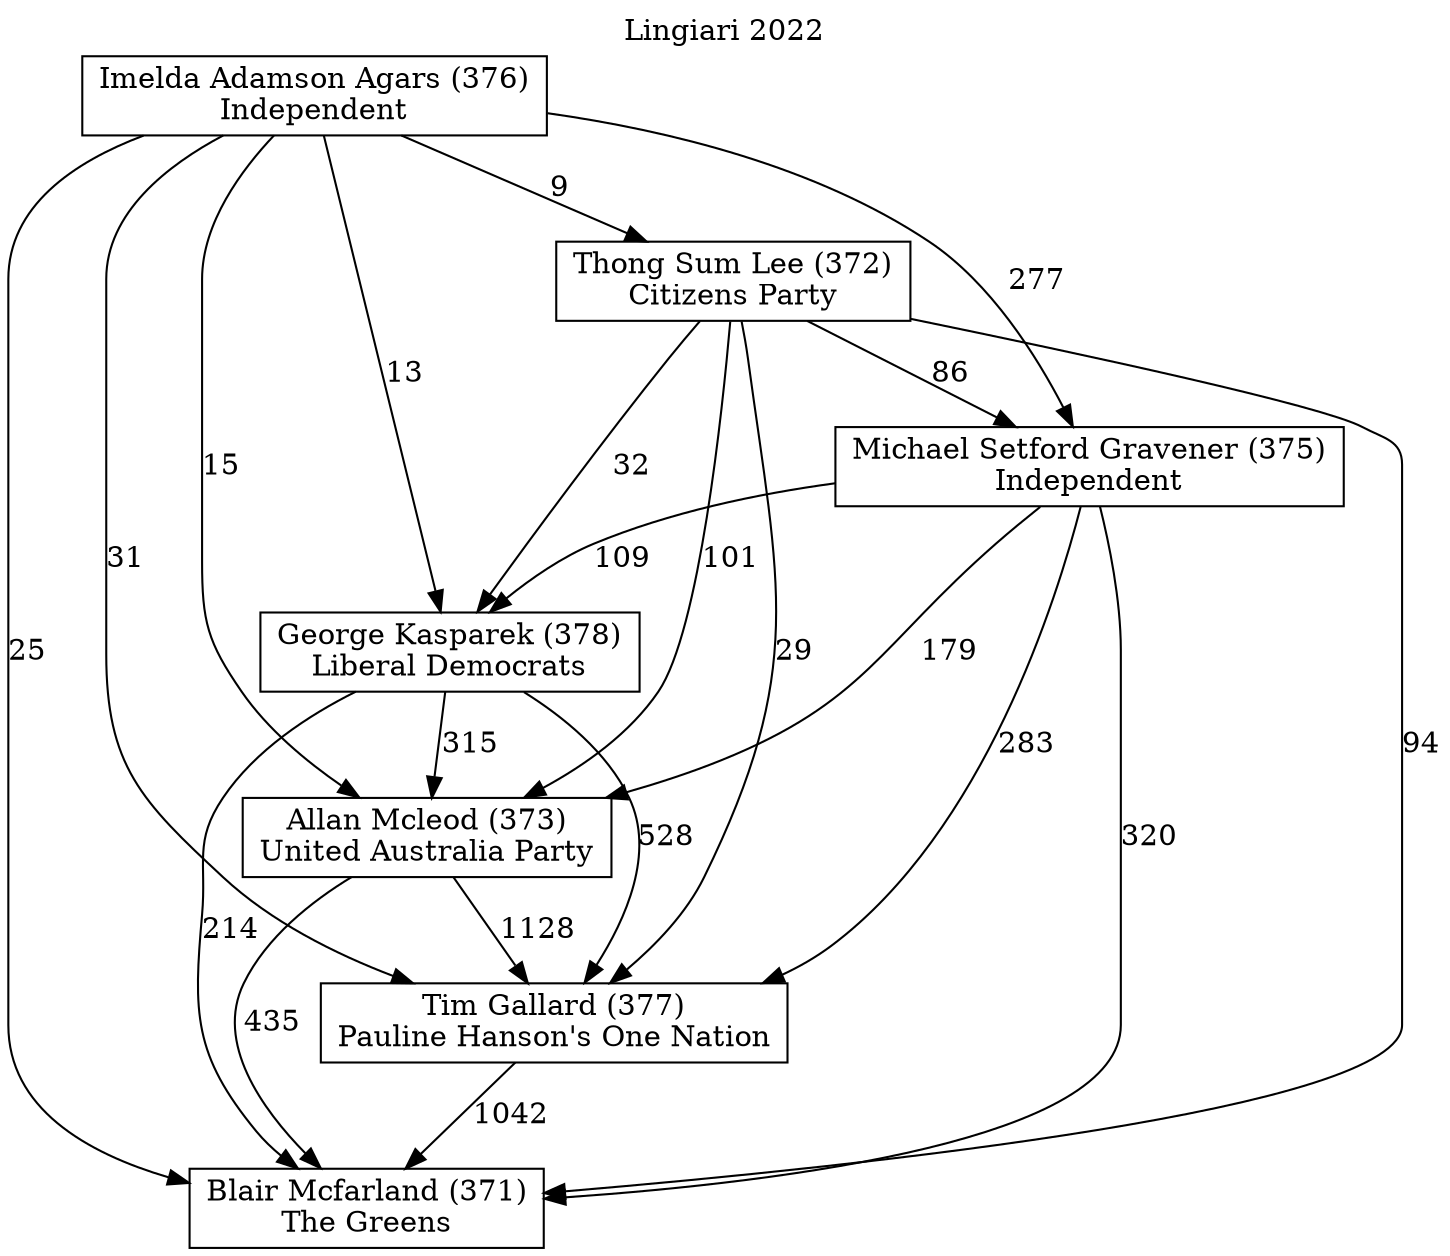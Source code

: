 // House preference flow
digraph "Blair Mcfarland (371)_Lingiari_2022" {
	graph [label="Lingiari 2022" labelloc=t]
	node [shape=box]
	"Blair Mcfarland (371)" [label="Blair Mcfarland (371)
The Greens"]
	"Tim Gallard (377)" [label="Tim Gallard (377)
Pauline Hanson's One Nation"]
	"Allan Mcleod (373)" [label="Allan Mcleod (373)
United Australia Party"]
	"George Kasparek (378)" [label="George Kasparek (378)
Liberal Democrats"]
	"Michael Setford Gravener (375)" [label="Michael Setford Gravener (375)
Independent"]
	"Thong Sum Lee (372)" [label="Thong Sum Lee (372)
Citizens Party"]
	"Imelda Adamson Agars (376)" [label="Imelda Adamson Agars (376)
Independent"]
	"Blair Mcfarland (371)" [label="Blair Mcfarland (371)
The Greens"]
	"Allan Mcleod (373)" [label="Allan Mcleod (373)
United Australia Party"]
	"George Kasparek (378)" [label="George Kasparek (378)
Liberal Democrats"]
	"Michael Setford Gravener (375)" [label="Michael Setford Gravener (375)
Independent"]
	"Thong Sum Lee (372)" [label="Thong Sum Lee (372)
Citizens Party"]
	"Imelda Adamson Agars (376)" [label="Imelda Adamson Agars (376)
Independent"]
	"Blair Mcfarland (371)" [label="Blair Mcfarland (371)
The Greens"]
	"George Kasparek (378)" [label="George Kasparek (378)
Liberal Democrats"]
	"Michael Setford Gravener (375)" [label="Michael Setford Gravener (375)
Independent"]
	"Thong Sum Lee (372)" [label="Thong Sum Lee (372)
Citizens Party"]
	"Imelda Adamson Agars (376)" [label="Imelda Adamson Agars (376)
Independent"]
	"Blair Mcfarland (371)" [label="Blair Mcfarland (371)
The Greens"]
	"Michael Setford Gravener (375)" [label="Michael Setford Gravener (375)
Independent"]
	"Thong Sum Lee (372)" [label="Thong Sum Lee (372)
Citizens Party"]
	"Imelda Adamson Agars (376)" [label="Imelda Adamson Agars (376)
Independent"]
	"Blair Mcfarland (371)" [label="Blair Mcfarland (371)
The Greens"]
	"Thong Sum Lee (372)" [label="Thong Sum Lee (372)
Citizens Party"]
	"Imelda Adamson Agars (376)" [label="Imelda Adamson Agars (376)
Independent"]
	"Blair Mcfarland (371)" [label="Blair Mcfarland (371)
The Greens"]
	"Imelda Adamson Agars (376)" [label="Imelda Adamson Agars (376)
Independent"]
	"Imelda Adamson Agars (376)" [label="Imelda Adamson Agars (376)
Independent"]
	"Thong Sum Lee (372)" [label="Thong Sum Lee (372)
Citizens Party"]
	"Imelda Adamson Agars (376)" [label="Imelda Adamson Agars (376)
Independent"]
	"Imelda Adamson Agars (376)" [label="Imelda Adamson Agars (376)
Independent"]
	"Michael Setford Gravener (375)" [label="Michael Setford Gravener (375)
Independent"]
	"Thong Sum Lee (372)" [label="Thong Sum Lee (372)
Citizens Party"]
	"Imelda Adamson Agars (376)" [label="Imelda Adamson Agars (376)
Independent"]
	"Michael Setford Gravener (375)" [label="Michael Setford Gravener (375)
Independent"]
	"Imelda Adamson Agars (376)" [label="Imelda Adamson Agars (376)
Independent"]
	"Imelda Adamson Agars (376)" [label="Imelda Adamson Agars (376)
Independent"]
	"Thong Sum Lee (372)" [label="Thong Sum Lee (372)
Citizens Party"]
	"Imelda Adamson Agars (376)" [label="Imelda Adamson Agars (376)
Independent"]
	"Imelda Adamson Agars (376)" [label="Imelda Adamson Agars (376)
Independent"]
	"George Kasparek (378)" [label="George Kasparek (378)
Liberal Democrats"]
	"Michael Setford Gravener (375)" [label="Michael Setford Gravener (375)
Independent"]
	"Thong Sum Lee (372)" [label="Thong Sum Lee (372)
Citizens Party"]
	"Imelda Adamson Agars (376)" [label="Imelda Adamson Agars (376)
Independent"]
	"George Kasparek (378)" [label="George Kasparek (378)
Liberal Democrats"]
	"Thong Sum Lee (372)" [label="Thong Sum Lee (372)
Citizens Party"]
	"Imelda Adamson Agars (376)" [label="Imelda Adamson Agars (376)
Independent"]
	"George Kasparek (378)" [label="George Kasparek (378)
Liberal Democrats"]
	"Imelda Adamson Agars (376)" [label="Imelda Adamson Agars (376)
Independent"]
	"Imelda Adamson Agars (376)" [label="Imelda Adamson Agars (376)
Independent"]
	"Thong Sum Lee (372)" [label="Thong Sum Lee (372)
Citizens Party"]
	"Imelda Adamson Agars (376)" [label="Imelda Adamson Agars (376)
Independent"]
	"Imelda Adamson Agars (376)" [label="Imelda Adamson Agars (376)
Independent"]
	"Michael Setford Gravener (375)" [label="Michael Setford Gravener (375)
Independent"]
	"Thong Sum Lee (372)" [label="Thong Sum Lee (372)
Citizens Party"]
	"Imelda Adamson Agars (376)" [label="Imelda Adamson Agars (376)
Independent"]
	"Michael Setford Gravener (375)" [label="Michael Setford Gravener (375)
Independent"]
	"Imelda Adamson Agars (376)" [label="Imelda Adamson Agars (376)
Independent"]
	"Imelda Adamson Agars (376)" [label="Imelda Adamson Agars (376)
Independent"]
	"Thong Sum Lee (372)" [label="Thong Sum Lee (372)
Citizens Party"]
	"Imelda Adamson Agars (376)" [label="Imelda Adamson Agars (376)
Independent"]
	"Imelda Adamson Agars (376)" [label="Imelda Adamson Agars (376)
Independent"]
	"Allan Mcleod (373)" [label="Allan Mcleod (373)
United Australia Party"]
	"George Kasparek (378)" [label="George Kasparek (378)
Liberal Democrats"]
	"Michael Setford Gravener (375)" [label="Michael Setford Gravener (375)
Independent"]
	"Thong Sum Lee (372)" [label="Thong Sum Lee (372)
Citizens Party"]
	"Imelda Adamson Agars (376)" [label="Imelda Adamson Agars (376)
Independent"]
	"Allan Mcleod (373)" [label="Allan Mcleod (373)
United Australia Party"]
	"Michael Setford Gravener (375)" [label="Michael Setford Gravener (375)
Independent"]
	"Thong Sum Lee (372)" [label="Thong Sum Lee (372)
Citizens Party"]
	"Imelda Adamson Agars (376)" [label="Imelda Adamson Agars (376)
Independent"]
	"Allan Mcleod (373)" [label="Allan Mcleod (373)
United Australia Party"]
	"Thong Sum Lee (372)" [label="Thong Sum Lee (372)
Citizens Party"]
	"Imelda Adamson Agars (376)" [label="Imelda Adamson Agars (376)
Independent"]
	"Allan Mcleod (373)" [label="Allan Mcleod (373)
United Australia Party"]
	"Imelda Adamson Agars (376)" [label="Imelda Adamson Agars (376)
Independent"]
	"Imelda Adamson Agars (376)" [label="Imelda Adamson Agars (376)
Independent"]
	"Thong Sum Lee (372)" [label="Thong Sum Lee (372)
Citizens Party"]
	"Imelda Adamson Agars (376)" [label="Imelda Adamson Agars (376)
Independent"]
	"Imelda Adamson Agars (376)" [label="Imelda Adamson Agars (376)
Independent"]
	"Michael Setford Gravener (375)" [label="Michael Setford Gravener (375)
Independent"]
	"Thong Sum Lee (372)" [label="Thong Sum Lee (372)
Citizens Party"]
	"Imelda Adamson Agars (376)" [label="Imelda Adamson Agars (376)
Independent"]
	"Michael Setford Gravener (375)" [label="Michael Setford Gravener (375)
Independent"]
	"Imelda Adamson Agars (376)" [label="Imelda Adamson Agars (376)
Independent"]
	"Imelda Adamson Agars (376)" [label="Imelda Adamson Agars (376)
Independent"]
	"Thong Sum Lee (372)" [label="Thong Sum Lee (372)
Citizens Party"]
	"Imelda Adamson Agars (376)" [label="Imelda Adamson Agars (376)
Independent"]
	"Imelda Adamson Agars (376)" [label="Imelda Adamson Agars (376)
Independent"]
	"George Kasparek (378)" [label="George Kasparek (378)
Liberal Democrats"]
	"Michael Setford Gravener (375)" [label="Michael Setford Gravener (375)
Independent"]
	"Thong Sum Lee (372)" [label="Thong Sum Lee (372)
Citizens Party"]
	"Imelda Adamson Agars (376)" [label="Imelda Adamson Agars (376)
Independent"]
	"George Kasparek (378)" [label="George Kasparek (378)
Liberal Democrats"]
	"Thong Sum Lee (372)" [label="Thong Sum Lee (372)
Citizens Party"]
	"Imelda Adamson Agars (376)" [label="Imelda Adamson Agars (376)
Independent"]
	"George Kasparek (378)" [label="George Kasparek (378)
Liberal Democrats"]
	"Imelda Adamson Agars (376)" [label="Imelda Adamson Agars (376)
Independent"]
	"Imelda Adamson Agars (376)" [label="Imelda Adamson Agars (376)
Independent"]
	"Thong Sum Lee (372)" [label="Thong Sum Lee (372)
Citizens Party"]
	"Imelda Adamson Agars (376)" [label="Imelda Adamson Agars (376)
Independent"]
	"Imelda Adamson Agars (376)" [label="Imelda Adamson Agars (376)
Independent"]
	"Michael Setford Gravener (375)" [label="Michael Setford Gravener (375)
Independent"]
	"Thong Sum Lee (372)" [label="Thong Sum Lee (372)
Citizens Party"]
	"Imelda Adamson Agars (376)" [label="Imelda Adamson Agars (376)
Independent"]
	"Michael Setford Gravener (375)" [label="Michael Setford Gravener (375)
Independent"]
	"Imelda Adamson Agars (376)" [label="Imelda Adamson Agars (376)
Independent"]
	"Imelda Adamson Agars (376)" [label="Imelda Adamson Agars (376)
Independent"]
	"Thong Sum Lee (372)" [label="Thong Sum Lee (372)
Citizens Party"]
	"Imelda Adamson Agars (376)" [label="Imelda Adamson Agars (376)
Independent"]
	"Imelda Adamson Agars (376)" [label="Imelda Adamson Agars (376)
Independent"]
	"Tim Gallard (377)" [label="Tim Gallard (377)
Pauline Hanson's One Nation"]
	"Allan Mcleod (373)" [label="Allan Mcleod (373)
United Australia Party"]
	"George Kasparek (378)" [label="George Kasparek (378)
Liberal Democrats"]
	"Michael Setford Gravener (375)" [label="Michael Setford Gravener (375)
Independent"]
	"Thong Sum Lee (372)" [label="Thong Sum Lee (372)
Citizens Party"]
	"Imelda Adamson Agars (376)" [label="Imelda Adamson Agars (376)
Independent"]
	"Tim Gallard (377)" [label="Tim Gallard (377)
Pauline Hanson's One Nation"]
	"George Kasparek (378)" [label="George Kasparek (378)
Liberal Democrats"]
	"Michael Setford Gravener (375)" [label="Michael Setford Gravener (375)
Independent"]
	"Thong Sum Lee (372)" [label="Thong Sum Lee (372)
Citizens Party"]
	"Imelda Adamson Agars (376)" [label="Imelda Adamson Agars (376)
Independent"]
	"Tim Gallard (377)" [label="Tim Gallard (377)
Pauline Hanson's One Nation"]
	"Michael Setford Gravener (375)" [label="Michael Setford Gravener (375)
Independent"]
	"Thong Sum Lee (372)" [label="Thong Sum Lee (372)
Citizens Party"]
	"Imelda Adamson Agars (376)" [label="Imelda Adamson Agars (376)
Independent"]
	"Tim Gallard (377)" [label="Tim Gallard (377)
Pauline Hanson's One Nation"]
	"Thong Sum Lee (372)" [label="Thong Sum Lee (372)
Citizens Party"]
	"Imelda Adamson Agars (376)" [label="Imelda Adamson Agars (376)
Independent"]
	"Tim Gallard (377)" [label="Tim Gallard (377)
Pauline Hanson's One Nation"]
	"Imelda Adamson Agars (376)" [label="Imelda Adamson Agars (376)
Independent"]
	"Imelda Adamson Agars (376)" [label="Imelda Adamson Agars (376)
Independent"]
	"Thong Sum Lee (372)" [label="Thong Sum Lee (372)
Citizens Party"]
	"Imelda Adamson Agars (376)" [label="Imelda Adamson Agars (376)
Independent"]
	"Imelda Adamson Agars (376)" [label="Imelda Adamson Agars (376)
Independent"]
	"Michael Setford Gravener (375)" [label="Michael Setford Gravener (375)
Independent"]
	"Thong Sum Lee (372)" [label="Thong Sum Lee (372)
Citizens Party"]
	"Imelda Adamson Agars (376)" [label="Imelda Adamson Agars (376)
Independent"]
	"Michael Setford Gravener (375)" [label="Michael Setford Gravener (375)
Independent"]
	"Imelda Adamson Agars (376)" [label="Imelda Adamson Agars (376)
Independent"]
	"Imelda Adamson Agars (376)" [label="Imelda Adamson Agars (376)
Independent"]
	"Thong Sum Lee (372)" [label="Thong Sum Lee (372)
Citizens Party"]
	"Imelda Adamson Agars (376)" [label="Imelda Adamson Agars (376)
Independent"]
	"Imelda Adamson Agars (376)" [label="Imelda Adamson Agars (376)
Independent"]
	"George Kasparek (378)" [label="George Kasparek (378)
Liberal Democrats"]
	"Michael Setford Gravener (375)" [label="Michael Setford Gravener (375)
Independent"]
	"Thong Sum Lee (372)" [label="Thong Sum Lee (372)
Citizens Party"]
	"Imelda Adamson Agars (376)" [label="Imelda Adamson Agars (376)
Independent"]
	"George Kasparek (378)" [label="George Kasparek (378)
Liberal Democrats"]
	"Thong Sum Lee (372)" [label="Thong Sum Lee (372)
Citizens Party"]
	"Imelda Adamson Agars (376)" [label="Imelda Adamson Agars (376)
Independent"]
	"George Kasparek (378)" [label="George Kasparek (378)
Liberal Democrats"]
	"Imelda Adamson Agars (376)" [label="Imelda Adamson Agars (376)
Independent"]
	"Imelda Adamson Agars (376)" [label="Imelda Adamson Agars (376)
Independent"]
	"Thong Sum Lee (372)" [label="Thong Sum Lee (372)
Citizens Party"]
	"Imelda Adamson Agars (376)" [label="Imelda Adamson Agars (376)
Independent"]
	"Imelda Adamson Agars (376)" [label="Imelda Adamson Agars (376)
Independent"]
	"Michael Setford Gravener (375)" [label="Michael Setford Gravener (375)
Independent"]
	"Thong Sum Lee (372)" [label="Thong Sum Lee (372)
Citizens Party"]
	"Imelda Adamson Agars (376)" [label="Imelda Adamson Agars (376)
Independent"]
	"Michael Setford Gravener (375)" [label="Michael Setford Gravener (375)
Independent"]
	"Imelda Adamson Agars (376)" [label="Imelda Adamson Agars (376)
Independent"]
	"Imelda Adamson Agars (376)" [label="Imelda Adamson Agars (376)
Independent"]
	"Thong Sum Lee (372)" [label="Thong Sum Lee (372)
Citizens Party"]
	"Imelda Adamson Agars (376)" [label="Imelda Adamson Agars (376)
Independent"]
	"Imelda Adamson Agars (376)" [label="Imelda Adamson Agars (376)
Independent"]
	"Allan Mcleod (373)" [label="Allan Mcleod (373)
United Australia Party"]
	"George Kasparek (378)" [label="George Kasparek (378)
Liberal Democrats"]
	"Michael Setford Gravener (375)" [label="Michael Setford Gravener (375)
Independent"]
	"Thong Sum Lee (372)" [label="Thong Sum Lee (372)
Citizens Party"]
	"Imelda Adamson Agars (376)" [label="Imelda Adamson Agars (376)
Independent"]
	"Allan Mcleod (373)" [label="Allan Mcleod (373)
United Australia Party"]
	"Michael Setford Gravener (375)" [label="Michael Setford Gravener (375)
Independent"]
	"Thong Sum Lee (372)" [label="Thong Sum Lee (372)
Citizens Party"]
	"Imelda Adamson Agars (376)" [label="Imelda Adamson Agars (376)
Independent"]
	"Allan Mcleod (373)" [label="Allan Mcleod (373)
United Australia Party"]
	"Thong Sum Lee (372)" [label="Thong Sum Lee (372)
Citizens Party"]
	"Imelda Adamson Agars (376)" [label="Imelda Adamson Agars (376)
Independent"]
	"Allan Mcleod (373)" [label="Allan Mcleod (373)
United Australia Party"]
	"Imelda Adamson Agars (376)" [label="Imelda Adamson Agars (376)
Independent"]
	"Imelda Adamson Agars (376)" [label="Imelda Adamson Agars (376)
Independent"]
	"Thong Sum Lee (372)" [label="Thong Sum Lee (372)
Citizens Party"]
	"Imelda Adamson Agars (376)" [label="Imelda Adamson Agars (376)
Independent"]
	"Imelda Adamson Agars (376)" [label="Imelda Adamson Agars (376)
Independent"]
	"Michael Setford Gravener (375)" [label="Michael Setford Gravener (375)
Independent"]
	"Thong Sum Lee (372)" [label="Thong Sum Lee (372)
Citizens Party"]
	"Imelda Adamson Agars (376)" [label="Imelda Adamson Agars (376)
Independent"]
	"Michael Setford Gravener (375)" [label="Michael Setford Gravener (375)
Independent"]
	"Imelda Adamson Agars (376)" [label="Imelda Adamson Agars (376)
Independent"]
	"Imelda Adamson Agars (376)" [label="Imelda Adamson Agars (376)
Independent"]
	"Thong Sum Lee (372)" [label="Thong Sum Lee (372)
Citizens Party"]
	"Imelda Adamson Agars (376)" [label="Imelda Adamson Agars (376)
Independent"]
	"Imelda Adamson Agars (376)" [label="Imelda Adamson Agars (376)
Independent"]
	"George Kasparek (378)" [label="George Kasparek (378)
Liberal Democrats"]
	"Michael Setford Gravener (375)" [label="Michael Setford Gravener (375)
Independent"]
	"Thong Sum Lee (372)" [label="Thong Sum Lee (372)
Citizens Party"]
	"Imelda Adamson Agars (376)" [label="Imelda Adamson Agars (376)
Independent"]
	"George Kasparek (378)" [label="George Kasparek (378)
Liberal Democrats"]
	"Thong Sum Lee (372)" [label="Thong Sum Lee (372)
Citizens Party"]
	"Imelda Adamson Agars (376)" [label="Imelda Adamson Agars (376)
Independent"]
	"George Kasparek (378)" [label="George Kasparek (378)
Liberal Democrats"]
	"Imelda Adamson Agars (376)" [label="Imelda Adamson Agars (376)
Independent"]
	"Imelda Adamson Agars (376)" [label="Imelda Adamson Agars (376)
Independent"]
	"Thong Sum Lee (372)" [label="Thong Sum Lee (372)
Citizens Party"]
	"Imelda Adamson Agars (376)" [label="Imelda Adamson Agars (376)
Independent"]
	"Imelda Adamson Agars (376)" [label="Imelda Adamson Agars (376)
Independent"]
	"Michael Setford Gravener (375)" [label="Michael Setford Gravener (375)
Independent"]
	"Thong Sum Lee (372)" [label="Thong Sum Lee (372)
Citizens Party"]
	"Imelda Adamson Agars (376)" [label="Imelda Adamson Agars (376)
Independent"]
	"Michael Setford Gravener (375)" [label="Michael Setford Gravener (375)
Independent"]
	"Imelda Adamson Agars (376)" [label="Imelda Adamson Agars (376)
Independent"]
	"Imelda Adamson Agars (376)" [label="Imelda Adamson Agars (376)
Independent"]
	"Thong Sum Lee (372)" [label="Thong Sum Lee (372)
Citizens Party"]
	"Imelda Adamson Agars (376)" [label="Imelda Adamson Agars (376)
Independent"]
	"Imelda Adamson Agars (376)" [label="Imelda Adamson Agars (376)
Independent"]
	"Tim Gallard (377)" -> "Blair Mcfarland (371)" [label=1042]
	"Allan Mcleod (373)" -> "Tim Gallard (377)" [label=1128]
	"George Kasparek (378)" -> "Allan Mcleod (373)" [label=315]
	"Michael Setford Gravener (375)" -> "George Kasparek (378)" [label=109]
	"Thong Sum Lee (372)" -> "Michael Setford Gravener (375)" [label=86]
	"Imelda Adamson Agars (376)" -> "Thong Sum Lee (372)" [label=9]
	"Allan Mcleod (373)" -> "Blair Mcfarland (371)" [label=435]
	"George Kasparek (378)" -> "Blair Mcfarland (371)" [label=214]
	"Michael Setford Gravener (375)" -> "Blair Mcfarland (371)" [label=320]
	"Thong Sum Lee (372)" -> "Blair Mcfarland (371)" [label=94]
	"Imelda Adamson Agars (376)" -> "Blair Mcfarland (371)" [label=25]
	"Imelda Adamson Agars (376)" -> "Michael Setford Gravener (375)" [label=277]
	"Thong Sum Lee (372)" -> "George Kasparek (378)" [label=32]
	"Imelda Adamson Agars (376)" -> "George Kasparek (378)" [label=13]
	"Michael Setford Gravener (375)" -> "Allan Mcleod (373)" [label=179]
	"Thong Sum Lee (372)" -> "Allan Mcleod (373)" [label=101]
	"Imelda Adamson Agars (376)" -> "Allan Mcleod (373)" [label=15]
	"George Kasparek (378)" -> "Tim Gallard (377)" [label=528]
	"Michael Setford Gravener (375)" -> "Tim Gallard (377)" [label=283]
	"Thong Sum Lee (372)" -> "Tim Gallard (377)" [label=29]
	"Imelda Adamson Agars (376)" -> "Tim Gallard (377)" [label=31]
}
